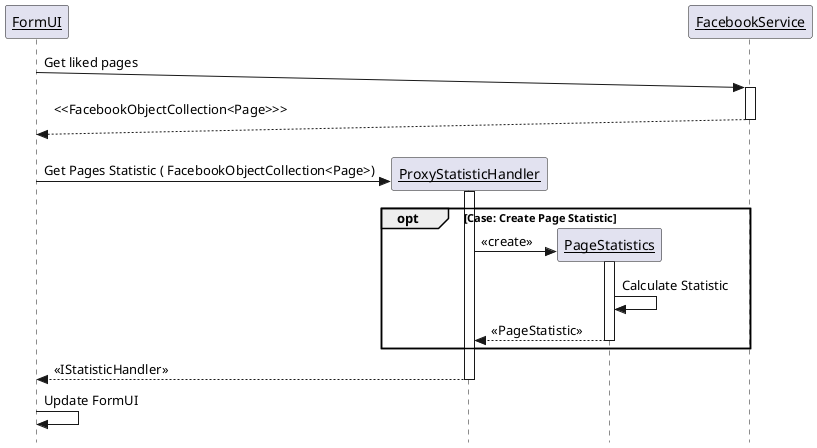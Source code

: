 @startuml
participant FormUI order 10
participant FacebookService order 30
skinparam style strictuml
skinparam sequenceParticipant underline
 
FormUI ->(15) FacebookService : Get liked pages
activate FacebookService 
return <<FacebookObjectCollection<Page>>>

create ProxyStatisticHandler order 20 

FormUI -> ProxyStatisticHandler: Get Pages Statistic ( FacebookObjectCollection<Page>)
activate ProxyStatisticHandler

opt Case: Create Page Statistic
create PageStatistics order 24
ProxyStatisticHandler-> PageStatistics: <<create>>
activate PageStatistics
PageStatistics-> PageStatistics: Calculate Statistic
return <<PageStatistic >> 
end

return <<IStatisticHandler>>

FormUI -> FormUI : Update FormUI
@enduml
